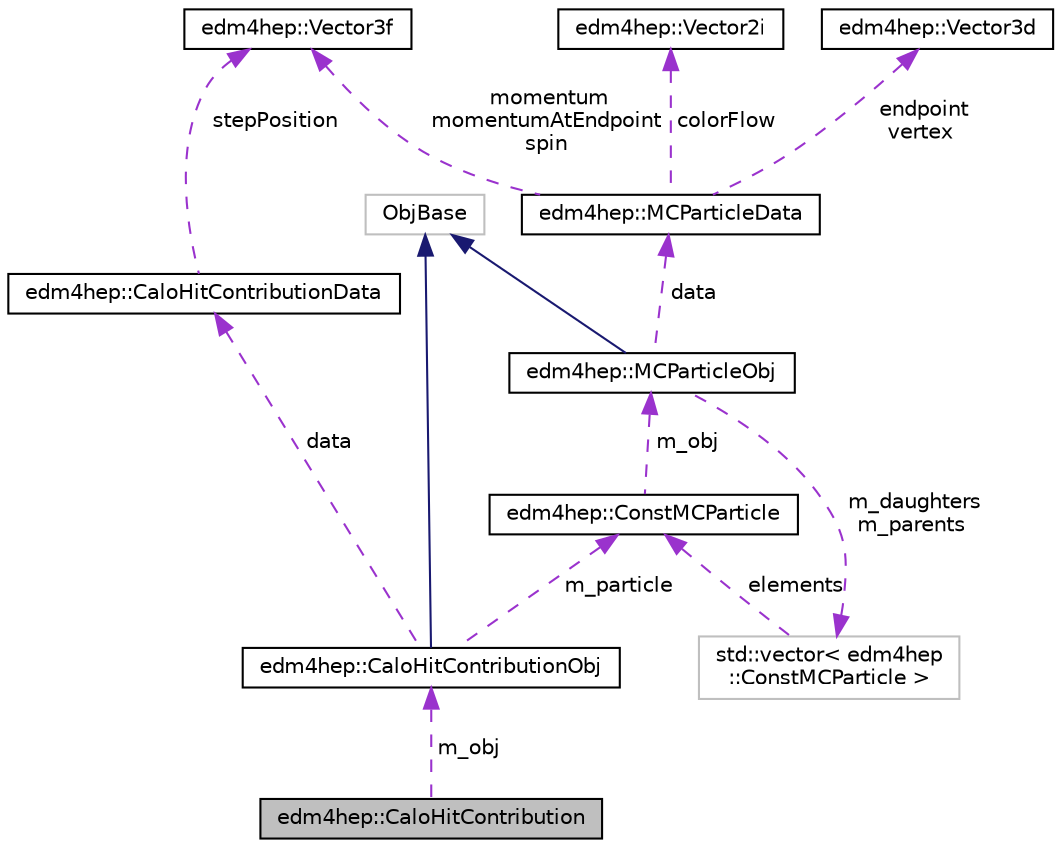 digraph "edm4hep::CaloHitContribution"
{
 // LATEX_PDF_SIZE
  edge [fontname="Helvetica",fontsize="10",labelfontname="Helvetica",labelfontsize="10"];
  node [fontname="Helvetica",fontsize="10",shape=record];
  Node1 [label="edm4hep::CaloHitContribution",height=0.2,width=0.4,color="black", fillcolor="grey75", style="filled", fontcolor="black",tooltip="Monte Carlo contribution to SimCalorimeterHit."];
  Node2 -> Node1 [dir="back",color="darkorchid3",fontsize="10",style="dashed",label=" m_obj" ,fontname="Helvetica"];
  Node2 [label="edm4hep::CaloHitContributionObj",height=0.2,width=0.4,color="black", fillcolor="white", style="filled",URL="$classedm4hep_1_1_calo_hit_contribution_obj.html",tooltip=" "];
  Node3 -> Node2 [dir="back",color="midnightblue",fontsize="10",style="solid",fontname="Helvetica"];
  Node3 [label="ObjBase",height=0.2,width=0.4,color="grey75", fillcolor="white", style="filled",tooltip=" "];
  Node4 -> Node2 [dir="back",color="darkorchid3",fontsize="10",style="dashed",label=" m_particle" ,fontname="Helvetica"];
  Node4 [label="edm4hep::ConstMCParticle",height=0.2,width=0.4,color="black", fillcolor="white", style="filled",URL="$classedm4hep_1_1_const_m_c_particle.html",tooltip="The Monte Carlo particle - based on the lcio::MCParticle."];
  Node5 -> Node4 [dir="back",color="darkorchid3",fontsize="10",style="dashed",label=" m_obj" ,fontname="Helvetica"];
  Node5 [label="edm4hep::MCParticleObj",height=0.2,width=0.4,color="black", fillcolor="white", style="filled",URL="$classedm4hep_1_1_m_c_particle_obj.html",tooltip=" "];
  Node3 -> Node5 [dir="back",color="midnightblue",fontsize="10",style="solid",fontname="Helvetica"];
  Node6 -> Node5 [dir="back",color="darkorchid3",fontsize="10",style="dashed",label=" data" ,fontname="Helvetica"];
  Node6 [label="edm4hep::MCParticleData",height=0.2,width=0.4,color="black", fillcolor="white", style="filled",URL="$classedm4hep_1_1_m_c_particle_data.html",tooltip="The Monte Carlo particle - based on the lcio::MCParticle."];
  Node7 -> Node6 [dir="back",color="darkorchid3",fontsize="10",style="dashed",label=" endpoint\nvertex" ,fontname="Helvetica"];
  Node7 [label="edm4hep::Vector3d",height=0.2,width=0.4,color="black", fillcolor="white", style="filled",URL="$classedm4hep_1_1_vector3d.html",tooltip=" "];
  Node8 -> Node6 [dir="back",color="darkorchid3",fontsize="10",style="dashed",label=" momentum\nmomentumAtEndpoint\nspin" ,fontname="Helvetica"];
  Node8 [label="edm4hep::Vector3f",height=0.2,width=0.4,color="black", fillcolor="white", style="filled",URL="$classedm4hep_1_1_vector3f.html",tooltip=" "];
  Node9 -> Node6 [dir="back",color="darkorchid3",fontsize="10",style="dashed",label=" colorFlow" ,fontname="Helvetica"];
  Node9 [label="edm4hep::Vector2i",height=0.2,width=0.4,color="black", fillcolor="white", style="filled",URL="$classedm4hep_1_1_vector2i.html",tooltip=" "];
  Node10 -> Node5 [dir="back",color="darkorchid3",fontsize="10",style="dashed",label=" m_daughters\nm_parents" ,fontname="Helvetica"];
  Node10 [label="std::vector\< edm4hep\l::ConstMCParticle \>",height=0.2,width=0.4,color="grey75", fillcolor="white", style="filled",tooltip=" "];
  Node4 -> Node10 [dir="back",color="darkorchid3",fontsize="10",style="dashed",label=" elements" ,fontname="Helvetica"];
  Node11 -> Node2 [dir="back",color="darkorchid3",fontsize="10",style="dashed",label=" data" ,fontname="Helvetica"];
  Node11 [label="edm4hep::CaloHitContributionData",height=0.2,width=0.4,color="black", fillcolor="white", style="filled",URL="$classedm4hep_1_1_calo_hit_contribution_data.html",tooltip="Monte Carlo contribution to SimCalorimeterHit."];
  Node8 -> Node11 [dir="back",color="darkorchid3",fontsize="10",style="dashed",label=" stepPosition" ,fontname="Helvetica"];
}
